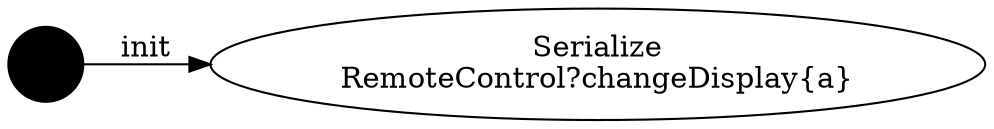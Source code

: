 digraph finite_state_machine {
	rankdir=LR;
	INIT_STATE [shape=circle label = "", style = filled, color = "black"];
		INIT_STATE -> Serialize [label="init"];
	Serialize [label="Serialize\nRemoteControl?changeDisplay{a}", shape = ellipse];
}
